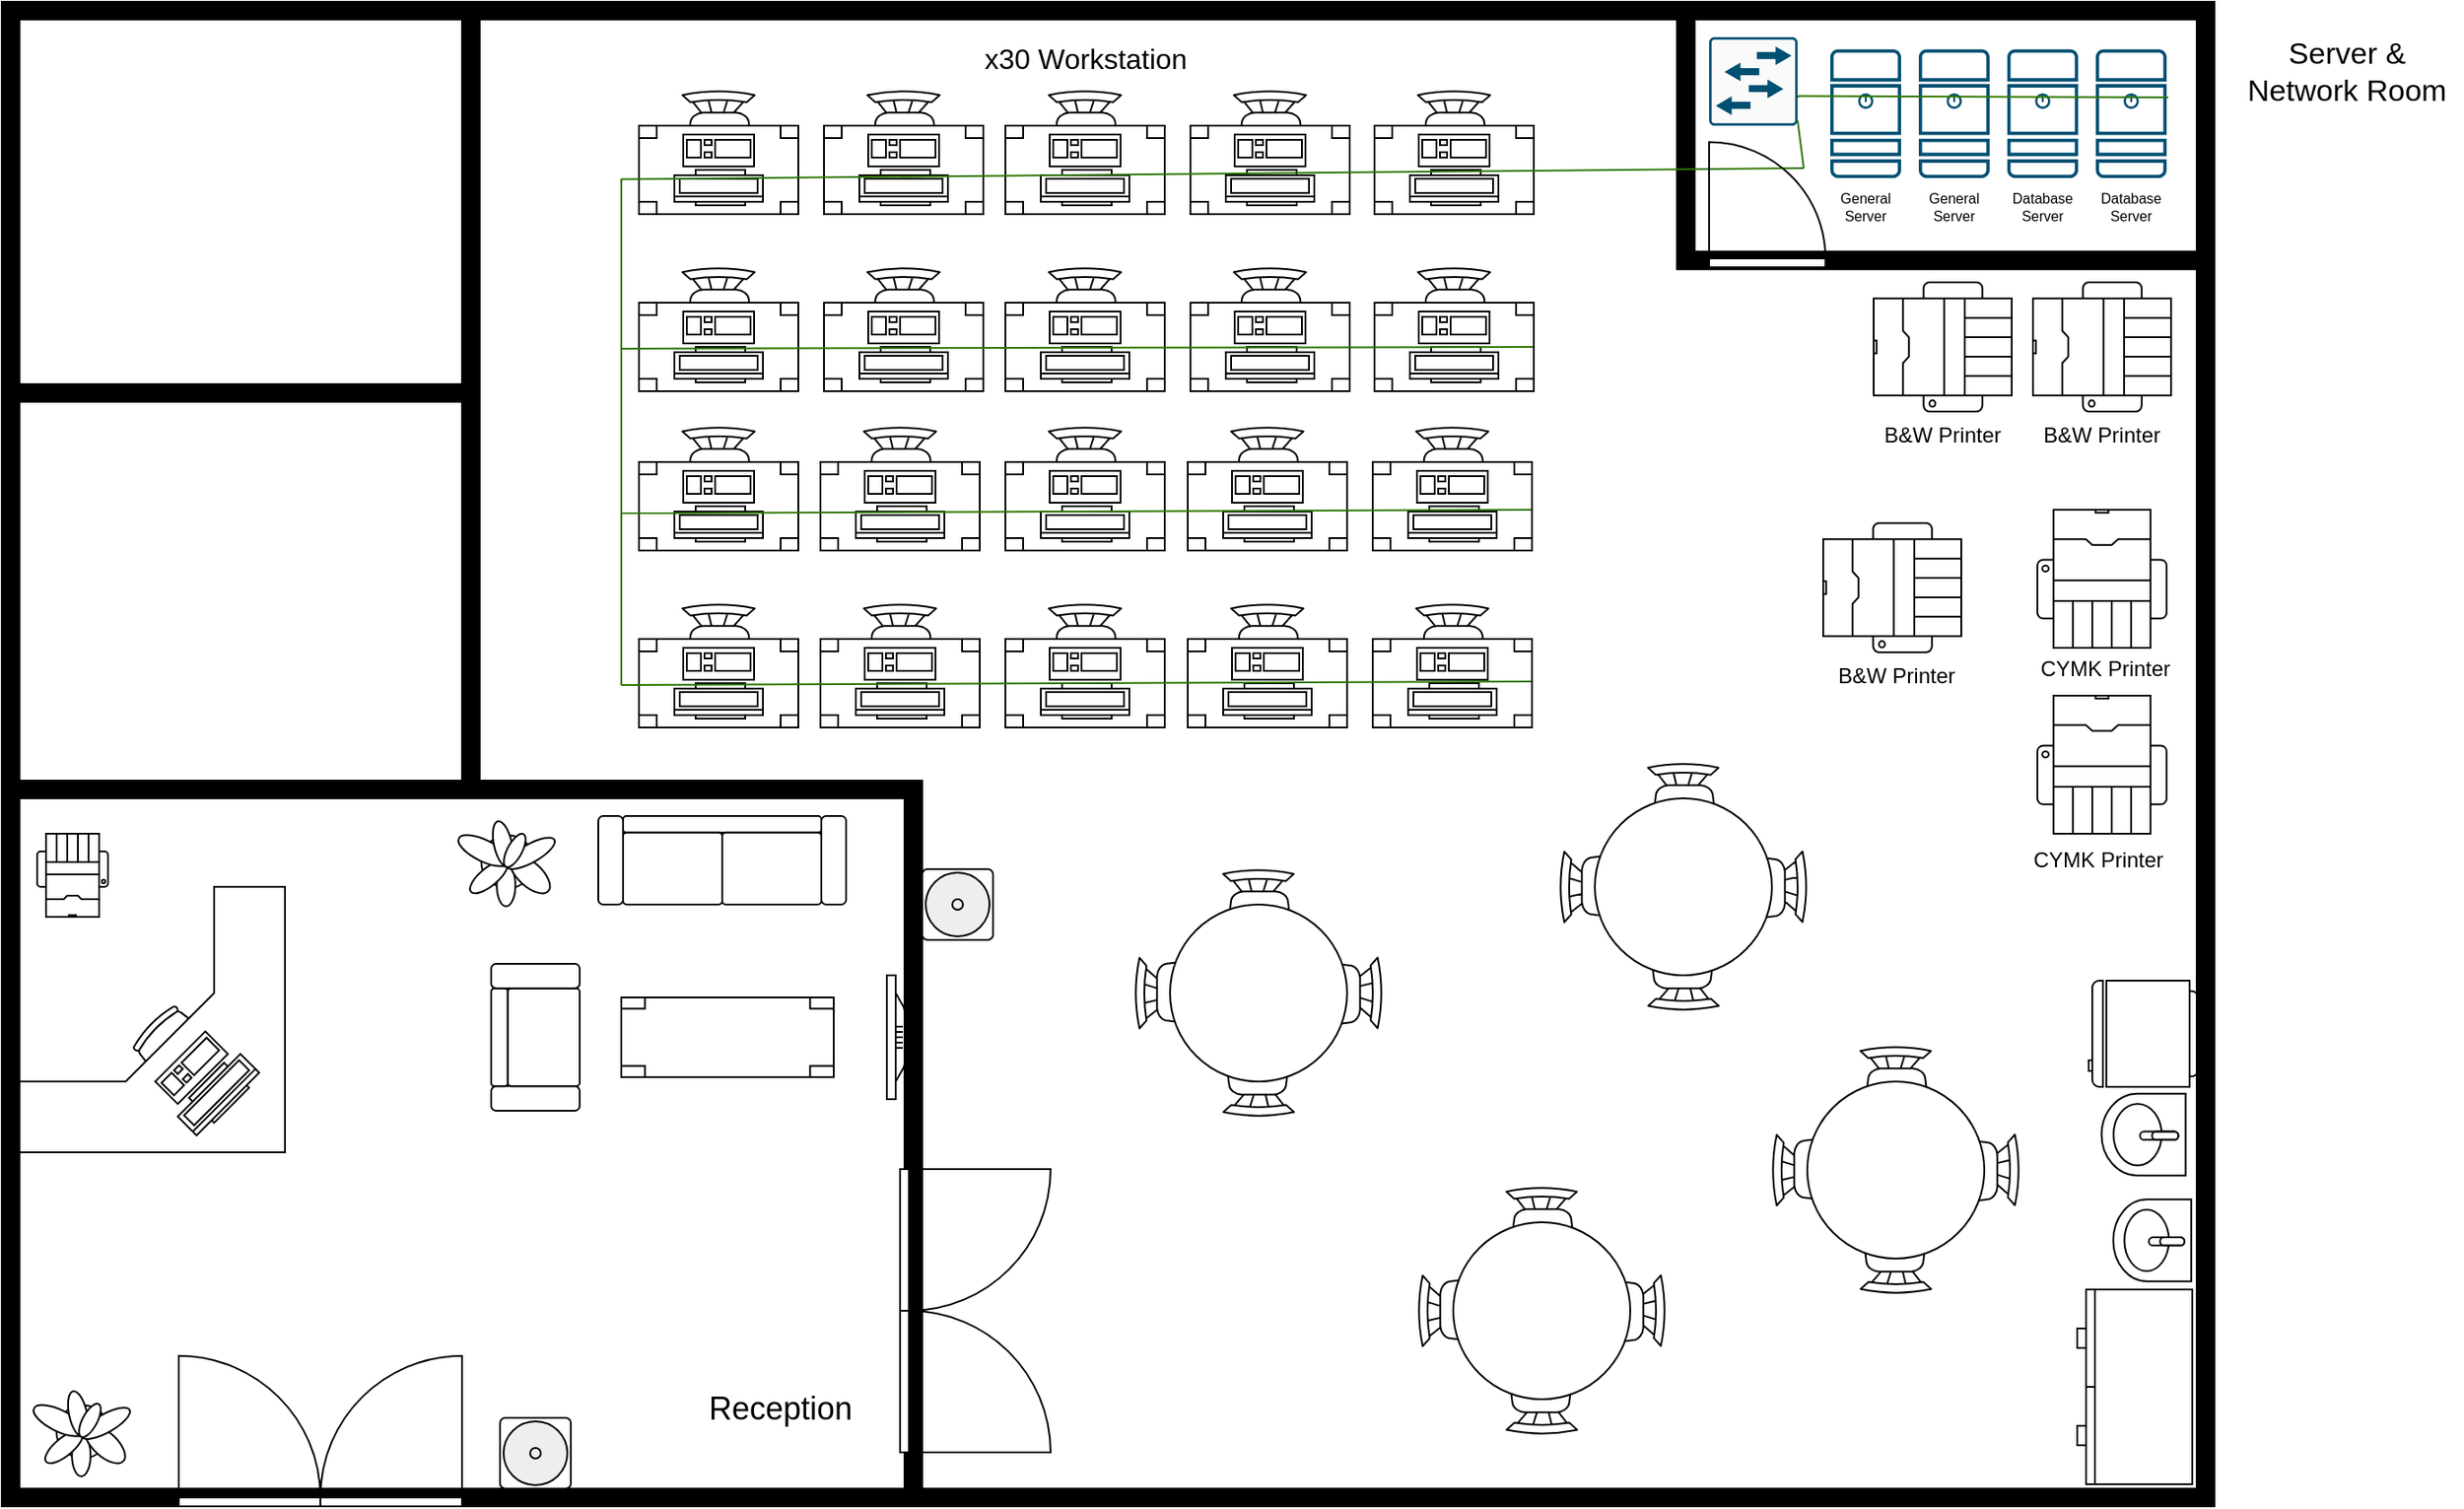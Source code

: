 <mxfile version="27.0.5">
  <diagram name="Page-1" id="38b20595-45e3-9b7f-d5ca-b57f44c5b66d">
    <mxGraphModel dx="1426" dy="1607" grid="1" gridSize="10" guides="1" tooltips="1" connect="1" arrows="1" fold="1" page="1" pageScale="1" pageWidth="1100" pageHeight="850" background="none" math="0" shadow="0">
      <root>
        <mxCell id="0" />
        <mxCell id="1" parent="0" />
        <mxCell id="QVsStKLy_f2Y_J5fKTR9-10" value="" style="verticalLabelPosition=bottom;html=1;verticalAlign=top;align=center;shape=mxgraph.floorplan.room;fillColor=strokeColor;" parent="1" vertex="1">
          <mxGeometry x="40" y="-170" width="1250" height="850" as="geometry" />
        </mxCell>
        <mxCell id="QVsStKLy_f2Y_J5fKTR9-12" value="" style="verticalLabelPosition=bottom;html=1;verticalAlign=top;align=center;shape=mxgraph.floorplan.wallCorner;fillColor=strokeColor;direction=south;" parent="1" vertex="1">
          <mxGeometry x="50" y="270" width="510" height="400" as="geometry" />
        </mxCell>
        <mxCell id="QVsStKLy_f2Y_J5fKTR9-13" value="" style="verticalLabelPosition=bottom;html=1;verticalAlign=top;align=center;shape=mxgraph.floorplan.doorDouble;aspect=fixed;rotation=-180;" parent="1" vertex="1">
          <mxGeometry x="140" y="595" width="160" height="85" as="geometry" />
        </mxCell>
        <mxCell id="QVsStKLy_f2Y_J5fKTR9-16" value="" style="verticalLabelPosition=bottom;html=1;verticalAlign=top;align=center;shape=mxgraph.floorplan.desk_corner;rotation=-180;" parent="1" vertex="1">
          <mxGeometry x="50" y="330" width="150" height="150" as="geometry" />
        </mxCell>
        <mxCell id="QVsStKLy_f2Y_J5fKTR9-17" value="" style="verticalLabelPosition=bottom;html=1;verticalAlign=top;align=center;shape=mxgraph.floorplan.workstation;rotation=-225;" parent="1" vertex="1">
          <mxGeometry x="130" y="420" width="50" height="40" as="geometry" />
        </mxCell>
        <mxCell id="QVsStKLy_f2Y_J5fKTR9-18" value="" style="verticalLabelPosition=bottom;html=1;verticalAlign=top;align=center;shape=mxgraph.floorplan.printer;" parent="1" vertex="1">
          <mxGeometry x="60" y="300" width="40" height="47" as="geometry" />
        </mxCell>
        <mxCell id="QVsStKLy_f2Y_J5fKTR9-20" value="" style="verticalLabelPosition=bottom;html=1;verticalAlign=top;align=center;shape=mxgraph.floorplan.plant;" parent="1" vertex="1">
          <mxGeometry x="60" y="612" width="47" height="51" as="geometry" />
        </mxCell>
        <mxCell id="QVsStKLy_f2Y_J5fKTR9-26" value="" style="verticalLabelPosition=bottom;html=1;verticalAlign=top;align=center;shape=mxgraph.floorplan.doorDouble;aspect=fixed;rotation=-90;" parent="1" vertex="1">
          <mxGeometry x="510" y="527" width="160" height="85" as="geometry" />
        </mxCell>
        <mxCell id="QVsStKLy_f2Y_J5fKTR9-30" value="" style="verticalLabelPosition=bottom;html=1;verticalAlign=top;align=center;shape=mxgraph.floorplan.flat_tv;rotation=90;" parent="1" vertex="1">
          <mxGeometry x="510" y="410" width="70" height="10" as="geometry" />
        </mxCell>
        <mxCell id="QVsStKLy_f2Y_J5fKTR9-31" value="" style="verticalLabelPosition=bottom;html=1;verticalAlign=top;align=center;shape=mxgraph.floorplan.couch;" parent="1" vertex="1">
          <mxGeometry x="377" y="290" width="140" height="50" as="geometry" />
        </mxCell>
        <mxCell id="QVsStKLy_f2Y_J5fKTR9-33" value="" style="verticalLabelPosition=bottom;html=1;verticalAlign=top;align=center;shape=mxgraph.floorplan.plant;" parent="1" vertex="1">
          <mxGeometry x="300" y="290" width="47" height="51" as="geometry" />
        </mxCell>
        <mxCell id="QVsStKLy_f2Y_J5fKTR9-35" value="" style="verticalLabelPosition=bottom;html=1;verticalAlign=top;align=center;shape=mxgraph.floorplan.sofa;rotation=-90;" parent="1" vertex="1">
          <mxGeometry x="300" y="390" width="83" height="50" as="geometry" />
        </mxCell>
        <mxCell id="QVsStKLy_f2Y_J5fKTR9-37" value="" style="verticalLabelPosition=bottom;html=1;verticalAlign=top;align=center;shape=mxgraph.floorplan.table;" parent="1" vertex="1">
          <mxGeometry x="390" y="392.5" width="120" height="45" as="geometry" />
        </mxCell>
        <mxCell id="QVsStKLy_f2Y_J5fKTR9-43" value="" style="group" parent="1" vertex="1" connectable="0">
          <mxGeometry x="840" y="499.5" width="140" height="140" as="geometry" />
        </mxCell>
        <mxCell id="QVsStKLy_f2Y_J5fKTR9-38" value="" style="verticalLabelPosition=bottom;html=1;verticalAlign=top;align=center;shape=mxgraph.floorplan.chair;shadow=0;" parent="QVsStKLy_f2Y_J5fKTR9-43" vertex="1">
          <mxGeometry x="50" width="40" height="52" as="geometry" />
        </mxCell>
        <mxCell id="QVsStKLy_f2Y_J5fKTR9-39" value="" style="verticalLabelPosition=bottom;html=1;verticalAlign=top;align=center;shape=mxgraph.floorplan.chair;shadow=0;direction=west;" parent="QVsStKLy_f2Y_J5fKTR9-43" vertex="1">
          <mxGeometry x="50" y="88" width="40" height="52" as="geometry" />
        </mxCell>
        <mxCell id="QVsStKLy_f2Y_J5fKTR9-40" value="" style="verticalLabelPosition=bottom;html=1;verticalAlign=top;align=center;shape=mxgraph.floorplan.chair;shadow=0;direction=north;" parent="QVsStKLy_f2Y_J5fKTR9-43" vertex="1">
          <mxGeometry y="50" width="52" height="40" as="geometry" />
        </mxCell>
        <mxCell id="QVsStKLy_f2Y_J5fKTR9-41" value="" style="verticalLabelPosition=bottom;html=1;verticalAlign=top;align=center;shape=mxgraph.floorplan.chair;shadow=0;direction=south" parent="QVsStKLy_f2Y_J5fKTR9-43" vertex="1">
          <mxGeometry x="88" y="50" width="52" height="40" as="geometry" />
        </mxCell>
        <mxCell id="QVsStKLy_f2Y_J5fKTR9-42" value="" style="shape=ellipse;shadow=0;html=1;" parent="QVsStKLy_f2Y_J5fKTR9-43" vertex="1">
          <mxGeometry x="20" y="20" width="100" height="100" as="geometry" />
        </mxCell>
        <mxCell id="QVsStKLy_f2Y_J5fKTR9-44" value="" style="group" parent="1" vertex="1" connectable="0">
          <mxGeometry x="680" y="320" width="140" height="140" as="geometry" />
        </mxCell>
        <mxCell id="QVsStKLy_f2Y_J5fKTR9-45" value="" style="verticalLabelPosition=bottom;html=1;verticalAlign=top;align=center;shape=mxgraph.floorplan.chair;shadow=0;" parent="QVsStKLy_f2Y_J5fKTR9-44" vertex="1">
          <mxGeometry x="50" width="40" height="52" as="geometry" />
        </mxCell>
        <mxCell id="QVsStKLy_f2Y_J5fKTR9-46" value="" style="verticalLabelPosition=bottom;html=1;verticalAlign=top;align=center;shape=mxgraph.floorplan.chair;shadow=0;direction=west;" parent="QVsStKLy_f2Y_J5fKTR9-44" vertex="1">
          <mxGeometry x="50" y="88" width="40" height="52" as="geometry" />
        </mxCell>
        <mxCell id="QVsStKLy_f2Y_J5fKTR9-47" value="" style="verticalLabelPosition=bottom;html=1;verticalAlign=top;align=center;shape=mxgraph.floorplan.chair;shadow=0;direction=north;" parent="QVsStKLy_f2Y_J5fKTR9-44" vertex="1">
          <mxGeometry y="50" width="52" height="40" as="geometry" />
        </mxCell>
        <mxCell id="QVsStKLy_f2Y_J5fKTR9-48" value="" style="verticalLabelPosition=bottom;html=1;verticalAlign=top;align=center;shape=mxgraph.floorplan.chair;shadow=0;direction=south" parent="QVsStKLy_f2Y_J5fKTR9-44" vertex="1">
          <mxGeometry x="88" y="50" width="52" height="40" as="geometry" />
        </mxCell>
        <mxCell id="QVsStKLy_f2Y_J5fKTR9-49" value="" style="shape=ellipse;shadow=0;html=1;" parent="QVsStKLy_f2Y_J5fKTR9-44" vertex="1">
          <mxGeometry x="20" y="20" width="100" height="100" as="geometry" />
        </mxCell>
        <mxCell id="QVsStKLy_f2Y_J5fKTR9-50" value="" style="group" parent="1" vertex="1" connectable="0">
          <mxGeometry x="1040" y="420" width="140" height="140" as="geometry" />
        </mxCell>
        <mxCell id="QVsStKLy_f2Y_J5fKTR9-51" value="" style="verticalLabelPosition=bottom;html=1;verticalAlign=top;align=center;shape=mxgraph.floorplan.chair;shadow=0;" parent="QVsStKLy_f2Y_J5fKTR9-50" vertex="1">
          <mxGeometry x="50" width="40" height="52" as="geometry" />
        </mxCell>
        <mxCell id="QVsStKLy_f2Y_J5fKTR9-52" value="" style="verticalLabelPosition=bottom;html=1;verticalAlign=top;align=center;shape=mxgraph.floorplan.chair;shadow=0;direction=west;" parent="QVsStKLy_f2Y_J5fKTR9-50" vertex="1">
          <mxGeometry x="50" y="88" width="40" height="52" as="geometry" />
        </mxCell>
        <mxCell id="QVsStKLy_f2Y_J5fKTR9-53" value="" style="verticalLabelPosition=bottom;html=1;verticalAlign=top;align=center;shape=mxgraph.floorplan.chair;shadow=0;direction=north;" parent="QVsStKLy_f2Y_J5fKTR9-50" vertex="1">
          <mxGeometry y="50" width="52" height="40" as="geometry" />
        </mxCell>
        <mxCell id="QVsStKLy_f2Y_J5fKTR9-54" value="" style="verticalLabelPosition=bottom;html=1;verticalAlign=top;align=center;shape=mxgraph.floorplan.chair;shadow=0;direction=south" parent="QVsStKLy_f2Y_J5fKTR9-50" vertex="1">
          <mxGeometry x="88" y="50" width="52" height="40" as="geometry" />
        </mxCell>
        <mxCell id="QVsStKLy_f2Y_J5fKTR9-55" value="" style="shape=ellipse;shadow=0;html=1;" parent="QVsStKLy_f2Y_J5fKTR9-50" vertex="1">
          <mxGeometry x="20" y="20" width="100" height="100" as="geometry" />
        </mxCell>
        <mxCell id="QVsStKLy_f2Y_J5fKTR9-56" value="" style="group" parent="1" vertex="1" connectable="0">
          <mxGeometry x="920" y="260" width="140" height="140" as="geometry" />
        </mxCell>
        <mxCell id="QVsStKLy_f2Y_J5fKTR9-57" value="" style="verticalLabelPosition=bottom;html=1;verticalAlign=top;align=center;shape=mxgraph.floorplan.chair;shadow=0;" parent="QVsStKLy_f2Y_J5fKTR9-56" vertex="1">
          <mxGeometry x="50" width="40" height="52" as="geometry" />
        </mxCell>
        <mxCell id="QVsStKLy_f2Y_J5fKTR9-58" value="" style="verticalLabelPosition=bottom;html=1;verticalAlign=top;align=center;shape=mxgraph.floorplan.chair;shadow=0;direction=west;" parent="QVsStKLy_f2Y_J5fKTR9-56" vertex="1">
          <mxGeometry x="50" y="88" width="40" height="52" as="geometry" />
        </mxCell>
        <mxCell id="QVsStKLy_f2Y_J5fKTR9-59" value="" style="verticalLabelPosition=bottom;html=1;verticalAlign=top;align=center;shape=mxgraph.floorplan.chair;shadow=0;direction=north;" parent="QVsStKLy_f2Y_J5fKTR9-56" vertex="1">
          <mxGeometry y="50" width="52" height="40" as="geometry" />
        </mxCell>
        <mxCell id="QVsStKLy_f2Y_J5fKTR9-60" value="" style="verticalLabelPosition=bottom;html=1;verticalAlign=top;align=center;shape=mxgraph.floorplan.chair;shadow=0;direction=south" parent="QVsStKLy_f2Y_J5fKTR9-56" vertex="1">
          <mxGeometry x="88" y="50" width="52" height="40" as="geometry" />
        </mxCell>
        <mxCell id="QVsStKLy_f2Y_J5fKTR9-61" value="" style="shape=ellipse;shadow=0;html=1;" parent="QVsStKLy_f2Y_J5fKTR9-56" vertex="1">
          <mxGeometry x="20" y="20" width="100" height="100" as="geometry" />
        </mxCell>
        <mxCell id="QVsStKLy_f2Y_J5fKTR9-63" value="" style="verticalLabelPosition=bottom;html=1;verticalAlign=top;align=center;shape=mxgraph.floorplan.water_cooler;" parent="1" vertex="1">
          <mxGeometry x="560" y="320" width="40" height="40" as="geometry" />
        </mxCell>
        <mxCell id="QVsStKLy_f2Y_J5fKTR9-64" value="" style="verticalLabelPosition=bottom;html=1;verticalAlign=top;align=center;shape=mxgraph.floorplan.water_cooler;" parent="1" vertex="1">
          <mxGeometry x="321.5" y="630" width="40" height="40" as="geometry" />
        </mxCell>
        <mxCell id="QVsStKLy_f2Y_J5fKTR9-65" value="" style="verticalLabelPosition=bottom;html=1;verticalAlign=top;align=center;shape=mxgraph.floorplan.refrigerator;rotation=90;" parent="1" vertex="1">
          <mxGeometry x="1220" y="382" width="60" height="62" as="geometry" />
        </mxCell>
        <mxCell id="QVsStKLy_f2Y_J5fKTR9-66" value="" style="verticalLabelPosition=bottom;html=1;verticalAlign=top;align=center;shape=mxgraph.floorplan.sink_1;rotation=90;" parent="1" vertex="1">
          <mxGeometry x="1226.87" y="446.25" width="46.25" height="47.5" as="geometry" />
        </mxCell>
        <mxCell id="QVsStKLy_f2Y_J5fKTR9-67" value="" style="verticalLabelPosition=bottom;html=1;verticalAlign=top;align=center;shape=mxgraph.floorplan.sink_1;rotation=90;" parent="1" vertex="1">
          <mxGeometry x="1231.75" y="507.75" width="46.25" height="44" as="geometry" />
        </mxCell>
        <mxCell id="QVsStKLy_f2Y_J5fKTR9-68" value="" style="verticalLabelPosition=bottom;html=1;verticalAlign=top;align=center;shape=mxgraph.floorplan.dresser;rotation=90;" parent="1" vertex="1">
          <mxGeometry x="1190" y="580" width="110" height="65" as="geometry" />
        </mxCell>
        <mxCell id="frDtQo3g6sEmqBB3ZQIx-1" value="" style="verticalLabelPosition=bottom;html=1;verticalAlign=top;align=center;shape=mxgraph.floorplan.chair;" vertex="1" parent="1">
          <mxGeometry x="840" y="-120" width="41" height="52" as="geometry" />
        </mxCell>
        <mxCell id="frDtQo3g6sEmqBB3ZQIx-2" value="" style="verticalLabelPosition=bottom;html=1;verticalAlign=top;align=center;shape=mxgraph.floorplan.table;" vertex="1" parent="1">
          <mxGeometry x="815.5" y="-100" width="90" height="50" as="geometry" />
        </mxCell>
        <mxCell id="frDtQo3g6sEmqBB3ZQIx-3" value="" style="verticalLabelPosition=bottom;html=1;verticalAlign=top;align=center;shape=mxgraph.floorplan.wallCorner;fillColor=strokeColor;rotation=-90;" vertex="1" parent="1">
          <mxGeometry x="1065.72" y="-243.03" width="144.82" height="303.56" as="geometry" />
        </mxCell>
        <mxCell id="frDtQo3g6sEmqBB3ZQIx-4" value="Server &amp;amp; Network Room" style="text;html=1;align=center;verticalAlign=middle;whiteSpace=wrap;rounded=0;fontStyle=0;fontSize=17;" vertex="1" parent="1">
          <mxGeometry x="1300" y="-150" width="130" height="40" as="geometry" />
        </mxCell>
        <mxCell id="frDtQo3g6sEmqBB3ZQIx-6" value="Reception" style="text;html=1;align=center;verticalAlign=middle;whiteSpace=wrap;rounded=0;fontSize=18;" vertex="1" parent="1">
          <mxGeometry x="450" y="620" width="60" height="10" as="geometry" />
        </mxCell>
        <mxCell id="frDtQo3g6sEmqBB3ZQIx-8" value="" style="sketch=0;points=[[0.015,0.015,0],[0.985,0.015,0],[0.985,0.985,0],[0.015,0.985,0],[0.25,0,0],[0.5,0,0],[0.75,0,0],[1,0.25,0],[1,0.5,0],[1,0.75,0],[0.75,1,0],[0.5,1,0],[0.25,1,0],[0,0.75,0],[0,0.5,0],[0,0.25,0]];verticalLabelPosition=bottom;html=1;verticalAlign=top;aspect=fixed;align=center;pointerEvents=1;shape=mxgraph.cisco19.server;fillColor=#005073;strokeColor=none;" vertex="1" parent="1">
          <mxGeometry x="1223" y="-143.12" width="40" height="72.73" as="geometry" />
        </mxCell>
        <mxCell id="frDtQo3g6sEmqBB3ZQIx-9" value="" style="sketch=0;points=[[0.015,0.015,0],[0.985,0.015,0],[0.985,0.985,0],[0.015,0.985,0],[0.25,0,0],[0.5,0,0],[0.75,0,0],[1,0.25,0],[1,0.5,0],[1,0.75,0],[0.75,1,0],[0.5,1,0],[0.25,1,0],[0,0.75,0],[0,0.5,0],[0,0.25,0]];verticalLabelPosition=bottom;html=1;verticalAlign=top;aspect=fixed;align=center;pointerEvents=1;shape=mxgraph.cisco19.server;fillColor=#005073;strokeColor=none;" vertex="1" parent="1">
          <mxGeometry x="1173" y="-143.12" width="40" height="72.73" as="geometry" />
        </mxCell>
        <mxCell id="frDtQo3g6sEmqBB3ZQIx-10" value="" style="sketch=0;points=[[0.015,0.015,0],[0.985,0.015,0],[0.985,0.985,0],[0.015,0.985,0],[0.25,0,0],[0.5,0,0],[0.75,0,0],[1,0.25,0],[1,0.5,0],[1,0.75,0],[0.75,1,0],[0.5,1,0],[0.25,1,0],[0,0.75,0],[0,0.5,0],[0,0.25,0]];verticalLabelPosition=bottom;html=1;verticalAlign=top;aspect=fixed;align=center;pointerEvents=1;shape=mxgraph.cisco19.server;fillColor=#005073;strokeColor=none;" vertex="1" parent="1">
          <mxGeometry x="1123" y="-143.12" width="40" height="72.73" as="geometry" />
        </mxCell>
        <mxCell id="frDtQo3g6sEmqBB3ZQIx-11" value="" style="sketch=0;points=[[0.015,0.015,0],[0.985,0.015,0],[0.985,0.985,0],[0.015,0.985,0],[0.25,0,0],[0.5,0,0],[0.75,0,0],[1,0.25,0],[1,0.5,0],[1,0.75,0],[0.75,1,0],[0.5,1,0],[0.25,1,0],[0,0.75,0],[0,0.5,0],[0,0.25,0]];verticalLabelPosition=bottom;html=1;verticalAlign=top;aspect=fixed;align=center;pointerEvents=1;shape=mxgraph.cisco19.server;fillColor=#005073;strokeColor=none;" vertex="1" parent="1">
          <mxGeometry x="1073" y="-143.12" width="40" height="72.73" as="geometry" />
        </mxCell>
        <mxCell id="frDtQo3g6sEmqBB3ZQIx-12" value="Database Server" style="text;html=1;align=center;verticalAlign=middle;whiteSpace=wrap;rounded=0;fontSize=8;" vertex="1" parent="1">
          <mxGeometry x="1223" y="-62.14" width="40" height="17.27" as="geometry" />
        </mxCell>
        <mxCell id="frDtQo3g6sEmqBB3ZQIx-13" value="Database Server" style="text;html=1;align=center;verticalAlign=middle;whiteSpace=wrap;rounded=0;fontSize=8;" vertex="1" parent="1">
          <mxGeometry x="1173" y="-62.14" width="40" height="17.27" as="geometry" />
        </mxCell>
        <mxCell id="frDtQo3g6sEmqBB3ZQIx-14" value="&lt;div&gt;General&lt;/div&gt;Server" style="text;html=1;align=center;verticalAlign=middle;whiteSpace=wrap;rounded=0;fontSize=8;" vertex="1" parent="1">
          <mxGeometry x="1123" y="-62.14" width="40" height="17.27" as="geometry" />
        </mxCell>
        <mxCell id="frDtQo3g6sEmqBB3ZQIx-15" value="&lt;div&gt;General&lt;/div&gt;Server" style="text;html=1;align=center;verticalAlign=middle;whiteSpace=wrap;rounded=0;fontSize=8;" vertex="1" parent="1">
          <mxGeometry x="1073" y="-62.14" width="40" height="17.27" as="geometry" />
        </mxCell>
        <mxCell id="frDtQo3g6sEmqBB3ZQIx-19" value="" style="verticalLabelPosition=bottom;html=1;verticalAlign=top;align=center;shape=mxgraph.floorplan.workstation;rotation=-180;" vertex="1" parent="1">
          <mxGeometry x="835.5" y="-95" width="50" height="40" as="geometry" />
        </mxCell>
        <mxCell id="frDtQo3g6sEmqBB3ZQIx-20" value="" style="verticalLabelPosition=bottom;html=1;verticalAlign=top;align=center;shape=mxgraph.floorplan.chair;" vertex="1" parent="1">
          <mxGeometry x="424.5" y="70" width="41" height="52" as="geometry" />
        </mxCell>
        <mxCell id="frDtQo3g6sEmqBB3ZQIx-21" value="" style="verticalLabelPosition=bottom;html=1;verticalAlign=top;align=center;shape=mxgraph.floorplan.table;" vertex="1" parent="1">
          <mxGeometry x="400" y="90" width="90" height="50" as="geometry" />
        </mxCell>
        <mxCell id="frDtQo3g6sEmqBB3ZQIx-22" value="" style="verticalLabelPosition=bottom;html=1;verticalAlign=top;align=center;shape=mxgraph.floorplan.workstation;rotation=-180;" vertex="1" parent="1">
          <mxGeometry x="420" y="95" width="50" height="40" as="geometry" />
        </mxCell>
        <mxCell id="frDtQo3g6sEmqBB3ZQIx-23" value="" style="verticalLabelPosition=bottom;html=1;verticalAlign=top;align=center;shape=mxgraph.floorplan.chair;" vertex="1" parent="1">
          <mxGeometry x="527" y="70" width="41" height="52" as="geometry" />
        </mxCell>
        <mxCell id="frDtQo3g6sEmqBB3ZQIx-24" value="" style="verticalLabelPosition=bottom;html=1;verticalAlign=top;align=center;shape=mxgraph.floorplan.table;" vertex="1" parent="1">
          <mxGeometry x="502.5" y="90" width="90" height="50" as="geometry" />
        </mxCell>
        <mxCell id="frDtQo3g6sEmqBB3ZQIx-25" value="" style="verticalLabelPosition=bottom;html=1;verticalAlign=top;align=center;shape=mxgraph.floorplan.workstation;rotation=-180;" vertex="1" parent="1">
          <mxGeometry x="522.5" y="95" width="50" height="40" as="geometry" />
        </mxCell>
        <mxCell id="frDtQo3g6sEmqBB3ZQIx-26" value="" style="verticalLabelPosition=bottom;html=1;verticalAlign=top;align=center;shape=mxgraph.floorplan.chair;" vertex="1" parent="1">
          <mxGeometry x="631.5" y="70" width="41" height="52" as="geometry" />
        </mxCell>
        <mxCell id="frDtQo3g6sEmqBB3ZQIx-27" value="" style="verticalLabelPosition=bottom;html=1;verticalAlign=top;align=center;shape=mxgraph.floorplan.table;" vertex="1" parent="1">
          <mxGeometry x="607" y="90" width="90" height="50" as="geometry" />
        </mxCell>
        <mxCell id="frDtQo3g6sEmqBB3ZQIx-28" value="" style="verticalLabelPosition=bottom;html=1;verticalAlign=top;align=center;shape=mxgraph.floorplan.workstation;rotation=-180;" vertex="1" parent="1">
          <mxGeometry x="627" y="95" width="50" height="40" as="geometry" />
        </mxCell>
        <mxCell id="frDtQo3g6sEmqBB3ZQIx-41" value="" style="verticalLabelPosition=bottom;html=1;verticalAlign=top;align=center;shape=mxgraph.floorplan.chair;" vertex="1" parent="1">
          <mxGeometry x="424.5" y="-120" width="41" height="52" as="geometry" />
        </mxCell>
        <mxCell id="frDtQo3g6sEmqBB3ZQIx-42" value="" style="verticalLabelPosition=bottom;html=1;verticalAlign=top;align=center;shape=mxgraph.floorplan.table;" vertex="1" parent="1">
          <mxGeometry x="400" y="-100" width="90" height="50" as="geometry" />
        </mxCell>
        <mxCell id="frDtQo3g6sEmqBB3ZQIx-43" value="" style="verticalLabelPosition=bottom;html=1;verticalAlign=top;align=center;shape=mxgraph.floorplan.workstation;rotation=-180;" vertex="1" parent="1">
          <mxGeometry x="420" y="-95" width="50" height="40" as="geometry" />
        </mxCell>
        <mxCell id="frDtQo3g6sEmqBB3ZQIx-44" value="" style="verticalLabelPosition=bottom;html=1;verticalAlign=top;align=center;shape=mxgraph.floorplan.chair;" vertex="1" parent="1">
          <mxGeometry x="529" y="-120" width="41" height="52" as="geometry" />
        </mxCell>
        <mxCell id="frDtQo3g6sEmqBB3ZQIx-45" value="" style="verticalLabelPosition=bottom;html=1;verticalAlign=top;align=center;shape=mxgraph.floorplan.table;" vertex="1" parent="1">
          <mxGeometry x="504.5" y="-100" width="90" height="50" as="geometry" />
        </mxCell>
        <mxCell id="frDtQo3g6sEmqBB3ZQIx-46" value="" style="verticalLabelPosition=bottom;html=1;verticalAlign=top;align=center;shape=mxgraph.floorplan.workstation;rotation=-180;" vertex="1" parent="1">
          <mxGeometry x="524.5" y="-95" width="50" height="40" as="geometry" />
        </mxCell>
        <mxCell id="frDtQo3g6sEmqBB3ZQIx-47" value="" style="verticalLabelPosition=bottom;html=1;verticalAlign=top;align=center;shape=mxgraph.floorplan.chair;" vertex="1" parent="1">
          <mxGeometry x="631.5" y="-120" width="41" height="52" as="geometry" />
        </mxCell>
        <mxCell id="frDtQo3g6sEmqBB3ZQIx-48" value="" style="verticalLabelPosition=bottom;html=1;verticalAlign=top;align=center;shape=mxgraph.floorplan.table;" vertex="1" parent="1">
          <mxGeometry x="607" y="-100" width="90" height="50" as="geometry" />
        </mxCell>
        <mxCell id="frDtQo3g6sEmqBB3ZQIx-49" value="" style="verticalLabelPosition=bottom;html=1;verticalAlign=top;align=center;shape=mxgraph.floorplan.workstation;rotation=-180;" vertex="1" parent="1">
          <mxGeometry x="627" y="-95" width="50" height="40" as="geometry" />
        </mxCell>
        <mxCell id="frDtQo3g6sEmqBB3ZQIx-50" value="" style="verticalLabelPosition=bottom;html=1;verticalAlign=top;align=center;shape=mxgraph.floorplan.chair;" vertex="1" parent="1">
          <mxGeometry x="736" y="-120" width="41" height="52" as="geometry" />
        </mxCell>
        <mxCell id="frDtQo3g6sEmqBB3ZQIx-51" value="" style="verticalLabelPosition=bottom;html=1;verticalAlign=top;align=center;shape=mxgraph.floorplan.table;" vertex="1" parent="1">
          <mxGeometry x="711.5" y="-100" width="90" height="50" as="geometry" />
        </mxCell>
        <mxCell id="frDtQo3g6sEmqBB3ZQIx-52" value="" style="verticalLabelPosition=bottom;html=1;verticalAlign=top;align=center;shape=mxgraph.floorplan.workstation;rotation=-180;" vertex="1" parent="1">
          <mxGeometry x="731.5" y="-95" width="50" height="40" as="geometry" />
        </mxCell>
        <mxCell id="frDtQo3g6sEmqBB3ZQIx-53" value="" style="verticalLabelPosition=bottom;html=1;verticalAlign=top;align=center;shape=mxgraph.floorplan.chair;" vertex="1" parent="1">
          <mxGeometry x="734.5" y="70" width="41" height="52" as="geometry" />
        </mxCell>
        <mxCell id="frDtQo3g6sEmqBB3ZQIx-54" value="" style="verticalLabelPosition=bottom;html=1;verticalAlign=top;align=center;shape=mxgraph.floorplan.table;" vertex="1" parent="1">
          <mxGeometry x="710" y="90" width="90" height="50" as="geometry" />
        </mxCell>
        <mxCell id="frDtQo3g6sEmqBB3ZQIx-55" value="" style="verticalLabelPosition=bottom;html=1;verticalAlign=top;align=center;shape=mxgraph.floorplan.workstation;rotation=-180;" vertex="1" parent="1">
          <mxGeometry x="730" y="95" width="50" height="40" as="geometry" />
        </mxCell>
        <mxCell id="frDtQo3g6sEmqBB3ZQIx-56" value="" style="verticalLabelPosition=bottom;html=1;verticalAlign=top;align=center;shape=mxgraph.floorplan.chair;" vertex="1" parent="1">
          <mxGeometry x="839" y="70" width="41" height="52" as="geometry" />
        </mxCell>
        <mxCell id="frDtQo3g6sEmqBB3ZQIx-57" value="" style="verticalLabelPosition=bottom;html=1;verticalAlign=top;align=center;shape=mxgraph.floorplan.table;" vertex="1" parent="1">
          <mxGeometry x="814.5" y="90" width="90" height="50" as="geometry" />
        </mxCell>
        <mxCell id="frDtQo3g6sEmqBB3ZQIx-58" value="" style="verticalLabelPosition=bottom;html=1;verticalAlign=top;align=center;shape=mxgraph.floorplan.workstation;rotation=-180;" vertex="1" parent="1">
          <mxGeometry x="834.5" y="95" width="50" height="40" as="geometry" />
        </mxCell>
        <mxCell id="frDtQo3g6sEmqBB3ZQIx-59" value="" style="verticalLabelPosition=bottom;html=1;verticalAlign=top;align=center;shape=mxgraph.floorplan.chair;" vertex="1" parent="1">
          <mxGeometry x="840" y="-20" width="41" height="52" as="geometry" />
        </mxCell>
        <mxCell id="frDtQo3g6sEmqBB3ZQIx-60" value="" style="verticalLabelPosition=bottom;html=1;verticalAlign=top;align=center;shape=mxgraph.floorplan.table;" vertex="1" parent="1">
          <mxGeometry x="815.5" width="90" height="50" as="geometry" />
        </mxCell>
        <mxCell id="frDtQo3g6sEmqBB3ZQIx-61" value="" style="verticalLabelPosition=bottom;html=1;verticalAlign=top;align=center;shape=mxgraph.floorplan.workstation;rotation=-180;" vertex="1" parent="1">
          <mxGeometry x="835.5" y="5" width="50" height="40" as="geometry" />
        </mxCell>
        <mxCell id="frDtQo3g6sEmqBB3ZQIx-62" value="" style="verticalLabelPosition=bottom;html=1;verticalAlign=top;align=center;shape=mxgraph.floorplan.chair;" vertex="1" parent="1">
          <mxGeometry x="424.5" y="170" width="41" height="52" as="geometry" />
        </mxCell>
        <mxCell id="frDtQo3g6sEmqBB3ZQIx-63" value="" style="verticalLabelPosition=bottom;html=1;verticalAlign=top;align=center;shape=mxgraph.floorplan.table;" vertex="1" parent="1">
          <mxGeometry x="400" y="190" width="90" height="50" as="geometry" />
        </mxCell>
        <mxCell id="frDtQo3g6sEmqBB3ZQIx-64" value="" style="verticalLabelPosition=bottom;html=1;verticalAlign=top;align=center;shape=mxgraph.floorplan.workstation;rotation=-180;" vertex="1" parent="1">
          <mxGeometry x="420" y="195" width="50" height="40" as="geometry" />
        </mxCell>
        <mxCell id="frDtQo3g6sEmqBB3ZQIx-65" value="" style="verticalLabelPosition=bottom;html=1;verticalAlign=top;align=center;shape=mxgraph.floorplan.chair;" vertex="1" parent="1">
          <mxGeometry x="527" y="170" width="41" height="52" as="geometry" />
        </mxCell>
        <mxCell id="frDtQo3g6sEmqBB3ZQIx-66" value="" style="verticalLabelPosition=bottom;html=1;verticalAlign=top;align=center;shape=mxgraph.floorplan.table;" vertex="1" parent="1">
          <mxGeometry x="502.5" y="190" width="90" height="50" as="geometry" />
        </mxCell>
        <mxCell id="frDtQo3g6sEmqBB3ZQIx-67" value="" style="verticalLabelPosition=bottom;html=1;verticalAlign=top;align=center;shape=mxgraph.floorplan.workstation;rotation=-180;" vertex="1" parent="1">
          <mxGeometry x="522.5" y="195" width="50" height="40" as="geometry" />
        </mxCell>
        <mxCell id="frDtQo3g6sEmqBB3ZQIx-68" value="" style="verticalLabelPosition=bottom;html=1;verticalAlign=top;align=center;shape=mxgraph.floorplan.chair;" vertex="1" parent="1">
          <mxGeometry x="631.5" y="170" width="41" height="52" as="geometry" />
        </mxCell>
        <mxCell id="frDtQo3g6sEmqBB3ZQIx-69" value="" style="verticalLabelPosition=bottom;html=1;verticalAlign=top;align=center;shape=mxgraph.floorplan.table;" vertex="1" parent="1">
          <mxGeometry x="607" y="190" width="90" height="50" as="geometry" />
        </mxCell>
        <mxCell id="frDtQo3g6sEmqBB3ZQIx-70" value="" style="verticalLabelPosition=bottom;html=1;verticalAlign=top;align=center;shape=mxgraph.floorplan.workstation;rotation=-180;" vertex="1" parent="1">
          <mxGeometry x="627" y="195" width="50" height="40" as="geometry" />
        </mxCell>
        <mxCell id="frDtQo3g6sEmqBB3ZQIx-71" value="" style="verticalLabelPosition=bottom;html=1;verticalAlign=top;align=center;shape=mxgraph.floorplan.chair;" vertex="1" parent="1">
          <mxGeometry x="424.5" y="-20" width="41" height="52" as="geometry" />
        </mxCell>
        <mxCell id="frDtQo3g6sEmqBB3ZQIx-72" value="" style="verticalLabelPosition=bottom;html=1;verticalAlign=top;align=center;shape=mxgraph.floorplan.table;" vertex="1" parent="1">
          <mxGeometry x="400" width="90" height="50" as="geometry" />
        </mxCell>
        <mxCell id="frDtQo3g6sEmqBB3ZQIx-73" value="" style="verticalLabelPosition=bottom;html=1;verticalAlign=top;align=center;shape=mxgraph.floorplan.workstation;rotation=-180;" vertex="1" parent="1">
          <mxGeometry x="420" y="5" width="50" height="40" as="geometry" />
        </mxCell>
        <mxCell id="frDtQo3g6sEmqBB3ZQIx-74" value="" style="verticalLabelPosition=bottom;html=1;verticalAlign=top;align=center;shape=mxgraph.floorplan.chair;" vertex="1" parent="1">
          <mxGeometry x="529" y="-20" width="41" height="52" as="geometry" />
        </mxCell>
        <mxCell id="frDtQo3g6sEmqBB3ZQIx-75" value="" style="verticalLabelPosition=bottom;html=1;verticalAlign=top;align=center;shape=mxgraph.floorplan.table;" vertex="1" parent="1">
          <mxGeometry x="504.5" width="90" height="50" as="geometry" />
        </mxCell>
        <mxCell id="frDtQo3g6sEmqBB3ZQIx-76" value="" style="verticalLabelPosition=bottom;html=1;verticalAlign=top;align=center;shape=mxgraph.floorplan.workstation;rotation=-180;" vertex="1" parent="1">
          <mxGeometry x="524.5" y="5" width="50" height="40" as="geometry" />
        </mxCell>
        <mxCell id="frDtQo3g6sEmqBB3ZQIx-77" value="" style="verticalLabelPosition=bottom;html=1;verticalAlign=top;align=center;shape=mxgraph.floorplan.chair;" vertex="1" parent="1">
          <mxGeometry x="631.5" y="-20" width="41" height="52" as="geometry" />
        </mxCell>
        <mxCell id="frDtQo3g6sEmqBB3ZQIx-78" value="" style="verticalLabelPosition=bottom;html=1;verticalAlign=top;align=center;shape=mxgraph.floorplan.table;" vertex="1" parent="1">
          <mxGeometry x="607" width="90" height="50" as="geometry" />
        </mxCell>
        <mxCell id="frDtQo3g6sEmqBB3ZQIx-79" value="" style="verticalLabelPosition=bottom;html=1;verticalAlign=top;align=center;shape=mxgraph.floorplan.workstation;rotation=-180;" vertex="1" parent="1">
          <mxGeometry x="627" y="5" width="50" height="40" as="geometry" />
        </mxCell>
        <mxCell id="frDtQo3g6sEmqBB3ZQIx-80" value="" style="verticalLabelPosition=bottom;html=1;verticalAlign=top;align=center;shape=mxgraph.floorplan.chair;" vertex="1" parent="1">
          <mxGeometry x="736" y="-20" width="41" height="52" as="geometry" />
        </mxCell>
        <mxCell id="frDtQo3g6sEmqBB3ZQIx-81" value="" style="verticalLabelPosition=bottom;html=1;verticalAlign=top;align=center;shape=mxgraph.floorplan.table;" vertex="1" parent="1">
          <mxGeometry x="711.5" width="90" height="50" as="geometry" />
        </mxCell>
        <mxCell id="frDtQo3g6sEmqBB3ZQIx-82" value="" style="verticalLabelPosition=bottom;html=1;verticalAlign=top;align=center;shape=mxgraph.floorplan.workstation;rotation=-180;" vertex="1" parent="1">
          <mxGeometry x="731.5" y="5" width="50" height="40" as="geometry" />
        </mxCell>
        <mxCell id="frDtQo3g6sEmqBB3ZQIx-83" value="" style="verticalLabelPosition=bottom;html=1;verticalAlign=top;align=center;shape=mxgraph.floorplan.chair;" vertex="1" parent="1">
          <mxGeometry x="734.5" y="170" width="41" height="52" as="geometry" />
        </mxCell>
        <mxCell id="frDtQo3g6sEmqBB3ZQIx-84" value="" style="verticalLabelPosition=bottom;html=1;verticalAlign=top;align=center;shape=mxgraph.floorplan.table;" vertex="1" parent="1">
          <mxGeometry x="710" y="190" width="90" height="50" as="geometry" />
        </mxCell>
        <mxCell id="frDtQo3g6sEmqBB3ZQIx-85" value="" style="verticalLabelPosition=bottom;html=1;verticalAlign=top;align=center;shape=mxgraph.floorplan.workstation;rotation=-180;" vertex="1" parent="1">
          <mxGeometry x="730" y="195" width="50" height="40" as="geometry" />
        </mxCell>
        <mxCell id="frDtQo3g6sEmqBB3ZQIx-86" value="" style="verticalLabelPosition=bottom;html=1;verticalAlign=top;align=center;shape=mxgraph.floorplan.chair;" vertex="1" parent="1">
          <mxGeometry x="839" y="170" width="41" height="52" as="geometry" />
        </mxCell>
        <mxCell id="frDtQo3g6sEmqBB3ZQIx-87" value="" style="verticalLabelPosition=bottom;html=1;verticalAlign=top;align=center;shape=mxgraph.floorplan.table;" vertex="1" parent="1">
          <mxGeometry x="814.5" y="190" width="90" height="50" as="geometry" />
        </mxCell>
        <mxCell id="frDtQo3g6sEmqBB3ZQIx-88" value="" style="verticalLabelPosition=bottom;html=1;verticalAlign=top;align=center;shape=mxgraph.floorplan.workstation;rotation=-180;" vertex="1" parent="1">
          <mxGeometry x="834.5" y="195" width="50" height="40" as="geometry" />
        </mxCell>
        <mxCell id="frDtQo3g6sEmqBB3ZQIx-90" value="" style="verticalLabelPosition=bottom;html=1;verticalAlign=top;align=center;shape=mxgraph.floorplan.wall;fillColor=strokeColor;direction=south;" vertex="1" parent="1">
          <mxGeometry x="300" y="-168" width="10" height="438" as="geometry" />
        </mxCell>
        <mxCell id="frDtQo3g6sEmqBB3ZQIx-91" value="" style="verticalLabelPosition=bottom;html=1;verticalAlign=top;align=center;shape=mxgraph.floorplan.wall;fillColor=strokeColor;" vertex="1" parent="1">
          <mxGeometry x="50" y="46" width="260" height="10" as="geometry" />
        </mxCell>
        <mxCell id="frDtQo3g6sEmqBB3ZQIx-94" value="" style="verticalLabelPosition=bottom;html=1;verticalAlign=top;align=center;shape=mxgraph.floorplan.printer;rotation=-180;" vertex="1" parent="1">
          <mxGeometry x="1190" y="117" width="73" height="78" as="geometry" />
        </mxCell>
        <mxCell id="frDtQo3g6sEmqBB3ZQIx-99" value="" style="verticalLabelPosition=bottom;html=1;verticalAlign=top;align=center;shape=mxgraph.floorplan.printer;rotation=90;" vertex="1" parent="1">
          <mxGeometry x="1071.5" y="122" width="73" height="78" as="geometry" />
        </mxCell>
        <mxCell id="frDtQo3g6sEmqBB3ZQIx-101" value="" style="verticalLabelPosition=bottom;html=1;verticalAlign=top;align=center;shape=mxgraph.floorplan.printer;rotation=90;" vertex="1" parent="1">
          <mxGeometry x="1100" y="-14" width="73" height="78" as="geometry" />
        </mxCell>
        <mxCell id="frDtQo3g6sEmqBB3ZQIx-102" value="" style="verticalLabelPosition=bottom;html=1;verticalAlign=top;align=center;shape=mxgraph.floorplan.printer;rotation=90;" vertex="1" parent="1">
          <mxGeometry x="1190" y="-14" width="73" height="78" as="geometry" />
        </mxCell>
        <mxCell id="frDtQo3g6sEmqBB3ZQIx-103" value="" style="verticalLabelPosition=bottom;html=1;verticalAlign=top;align=center;shape=mxgraph.floorplan.printer;rotation=-180;" vertex="1" parent="1">
          <mxGeometry x="1190" y="222" width="73" height="78" as="geometry" />
        </mxCell>
        <mxCell id="frDtQo3g6sEmqBB3ZQIx-104" value="B&amp;amp;W Printer" style="text;html=1;align=center;verticalAlign=middle;whiteSpace=wrap;rounded=0;" vertex="1" parent="1">
          <mxGeometry x="1071.5" y="206" width="77" height="10" as="geometry" />
        </mxCell>
        <mxCell id="frDtQo3g6sEmqBB3ZQIx-105" value="B&amp;amp;W Printer" style="text;html=1;align=center;verticalAlign=middle;whiteSpace=wrap;rounded=0;" vertex="1" parent="1">
          <mxGeometry x="1098" y="70" width="77" height="10" as="geometry" />
        </mxCell>
        <mxCell id="frDtQo3g6sEmqBB3ZQIx-106" value="B&amp;amp;W Printer" style="text;html=1;align=center;verticalAlign=middle;whiteSpace=wrap;rounded=0;" vertex="1" parent="1">
          <mxGeometry x="1188" y="70" width="77" height="10" as="geometry" />
        </mxCell>
        <mxCell id="frDtQo3g6sEmqBB3ZQIx-108" value="CYMK Printer" style="text;html=1;align=center;verticalAlign=middle;whiteSpace=wrap;rounded=0;" vertex="1" parent="1">
          <mxGeometry x="1190" y="202" width="77" height="10" as="geometry" />
        </mxCell>
        <mxCell id="frDtQo3g6sEmqBB3ZQIx-111" value="CYMK Printer" style="text;html=1;align=center;verticalAlign=middle;whiteSpace=wrap;rounded=0;" vertex="1" parent="1">
          <mxGeometry x="1186" y="310" width="77" height="10" as="geometry" />
        </mxCell>
        <mxCell id="frDtQo3g6sEmqBB3ZQIx-112" value="x30 Workstation" style="text;html=1;align=center;verticalAlign=middle;whiteSpace=wrap;rounded=0;fontSize=16;" vertex="1" parent="1">
          <mxGeometry x="584.5" y="-143.12" width="135" height="10" as="geometry" />
        </mxCell>
        <mxCell id="frDtQo3g6sEmqBB3ZQIx-119" value="" style="endArrow=none;html=1;rounded=0;fillColor=#60a917;strokeColor=light-dark(#2D7600,#00567C);" edge="1" parent="1">
          <mxGeometry width="50" height="50" relative="1" as="geometry">
            <mxPoint x="904" y="214" as="sourcePoint" />
            <mxPoint x="390" y="216" as="targetPoint" />
          </mxGeometry>
        </mxCell>
        <mxCell id="frDtQo3g6sEmqBB3ZQIx-120" value="" style="endArrow=none;html=1;rounded=0;fillColor=#60a917;strokeColor=light-dark(#2D7600,#00567C);" edge="1" parent="1">
          <mxGeometry width="50" height="50" relative="1" as="geometry">
            <mxPoint x="904" y="117" as="sourcePoint" />
            <mxPoint x="390" y="118.93" as="targetPoint" />
          </mxGeometry>
        </mxCell>
        <mxCell id="frDtQo3g6sEmqBB3ZQIx-121" value="" style="endArrow=none;html=1;rounded=0;fillColor=#60a917;strokeColor=light-dark(#2D7600,#00567C);" edge="1" parent="1">
          <mxGeometry width="50" height="50" relative="1" as="geometry">
            <mxPoint x="905" y="25" as="sourcePoint" />
            <mxPoint x="390" y="25.96" as="targetPoint" />
          </mxGeometry>
        </mxCell>
        <mxCell id="frDtQo3g6sEmqBB3ZQIx-122" value="" style="endArrow=none;html=1;rounded=0;fillColor=#60a917;strokeColor=light-dark(#2D7600,#00567C);entryX=0.28;entryY=0.118;entryDx=0;entryDy=0;entryPerimeter=0;" edge="1" parent="1" target="QVsStKLy_f2Y_J5fKTR9-10">
          <mxGeometry width="50" height="50" relative="1" as="geometry">
            <mxPoint x="1058" y="-76" as="sourcePoint" />
            <mxPoint x="740" y="-74.04" as="targetPoint" />
          </mxGeometry>
        </mxCell>
        <mxCell id="frDtQo3g6sEmqBB3ZQIx-123" value="" style="verticalLabelPosition=bottom;html=1;verticalAlign=top;align=center;shape=mxgraph.floorplan.doorRight;aspect=fixed;rotation=-180;" vertex="1" parent="1">
          <mxGeometry x="1004.54" y="-89.82" width="65.72" height="69.82" as="geometry" />
        </mxCell>
        <mxCell id="frDtQo3g6sEmqBB3ZQIx-124" value="" style="sketch=0;points=[[0.015,0.015,0],[0.985,0.015,0],[0.985,0.985,0],[0.015,0.985,0],[0.25,0,0],[0.5,0,0],[0.75,0,0],[1,0.25,0],[1,0.5,0],[1,0.75,0],[0.75,1,0],[0.5,1,0],[0.25,1,0],[0,0.75,0],[0,0.5,0],[0,0.25,0]];verticalLabelPosition=bottom;html=1;verticalAlign=top;aspect=fixed;align=center;pointerEvents=1;shape=mxgraph.cisco19.rect;prIcon=l2_switch;fillColor=#FAFAFA;strokeColor=#005073;" vertex="1" parent="1">
          <mxGeometry x="1004.54" y="-150" width="50" height="50" as="geometry" />
        </mxCell>
        <mxCell id="frDtQo3g6sEmqBB3ZQIx-125" value="" style="endArrow=none;html=1;rounded=0;fillColor=#60a917;strokeColor=light-dark(#2D7600,#00567C);" edge="1" parent="1">
          <mxGeometry width="50" height="50" relative="1" as="geometry">
            <mxPoint x="390" y="-70" as="sourcePoint" />
            <mxPoint x="390" y="216" as="targetPoint" />
          </mxGeometry>
        </mxCell>
        <mxCell id="frDtQo3g6sEmqBB3ZQIx-126" value="" style="endArrow=none;html=1;rounded=0;fillColor=#60a917;strokeColor=light-dark(#2D7600,#00567C);entryX=1.186;entryY=1.029;entryDx=0;entryDy=0;entryPerimeter=0;" edge="1" parent="1">
          <mxGeometry width="50" height="50" relative="1" as="geometry">
            <mxPoint x="1058" y="-76" as="sourcePoint" />
            <mxPoint x="1054.54" y="-102.94" as="targetPoint" />
          </mxGeometry>
        </mxCell>
        <mxCell id="frDtQo3g6sEmqBB3ZQIx-127" value="" style="endArrow=none;html=1;rounded=0;fillColor=#60a917;strokeColor=light-dark(#2D7600,#00567C);entryX=1.186;entryY=1.029;entryDx=0;entryDy=0;entryPerimeter=0;" edge="1" parent="1">
          <mxGeometry width="50" height="50" relative="1" as="geometry">
            <mxPoint x="1263.93" y="-116" as="sourcePoint" />
            <mxPoint x="1054.54" y="-116.76" as="targetPoint" />
          </mxGeometry>
        </mxCell>
      </root>
    </mxGraphModel>
  </diagram>
</mxfile>
